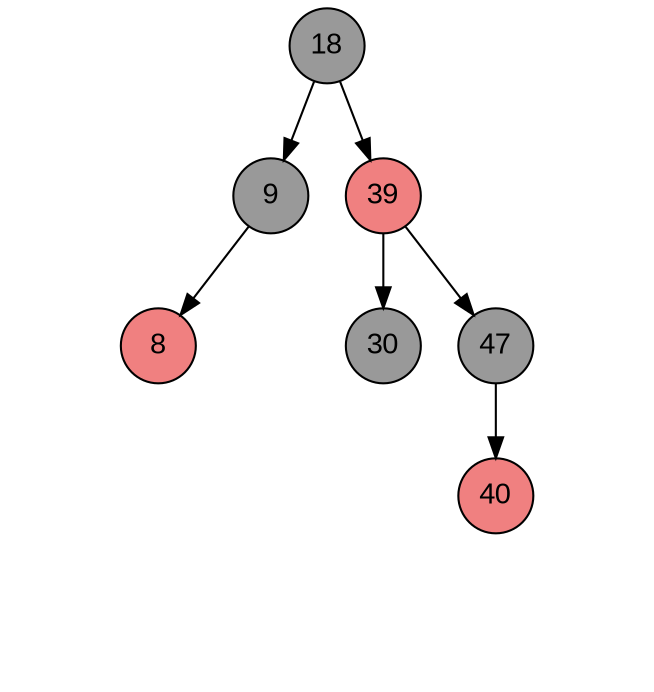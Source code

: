 digraph BST {
  node [fontname="Arial", shape=circle, fixedsize=true];
  18 [fillcolor=grey60 style=filled]
  9 [fillcolor=grey60 style=filled]
  18 -> 9;
  9 [fillcolor=grey60 style=filled]
  8 [fillcolor=lightcoral style=filled]
  9 -> 8;
  null0 [ label="X", style="invis"];
  8 [ fillcolor = lightcoral style=filled];
  8 -> null0[ style=invis ];
  null1 [ label="X", style="invis"];
  8 [ fillcolor = lightcoral style=filled];
  8 -> null1[ style=invis ];
  9 [fillcolor=grey60 style=filled]
  /* 18 [fillcolor=lightcoral style=filled]; */
  null2 [ label="X", style="invis"];
  9 -> null2 [ style=invis ];
  /* 18 [ fillcolor = lightcoral style=filled]; */
  /* 18 -> null2[ style=invis ]; */
  /* null3 [ label="X", style="invis"]; */
  /* 18 [ fillcolor = lightcoral style=filled]; */
  /* 18 -> null3[ style=invis ]; */
  18 [fillcolor=grey60 style=filled]
  39 [fillcolor=lightcoral style=filled];
  18 -> 39;
  39 [fillcolor=lightcoral style=filled]
  30 [fillcolor=grey60 style=filled]
  39 -> 30;
  null4 [ label="X", style="invis"];
  30 [ fillcolor = grey60 style=filled];
  30 -> null4[ style=invis ];
  null5 [ label="X", style="invis"];
  30 [ fillcolor = grey60 style=filled];
  30 -> null5[ style=invis ];
  39 [fillcolor=lightcoral style=filled]
  47 [fillcolor=grey60 style=filled];
  39 -> 47;
  47 [fillcolor=grey60 style=filled]
  40 [fillcolor=lightcoral style=filled]
  47 -> 40;
  null6 [ label="X", style="invis"];
  40 [ fillcolor = lightcoral style=filled];
  40 -> null6[ style=invis ];
  null7 [ label="X", style="invis"];
  40 [ fillcolor = lightcoral style=filled];
  40 -> null7[ style=invis ];
  null8 [ label="X", style="invis"];
  47 [ fillcolor = grey60 style=filled];
  47 -> null8[ style=invis ];
}
